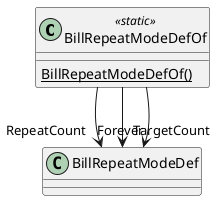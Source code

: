 @startuml
class BillRepeatModeDefOf <<static>> {
    {static} BillRepeatModeDefOf()
}
BillRepeatModeDefOf --> "RepeatCount" BillRepeatModeDef
BillRepeatModeDefOf --> "TargetCount" BillRepeatModeDef
BillRepeatModeDefOf --> "Forever" BillRepeatModeDef
@enduml
